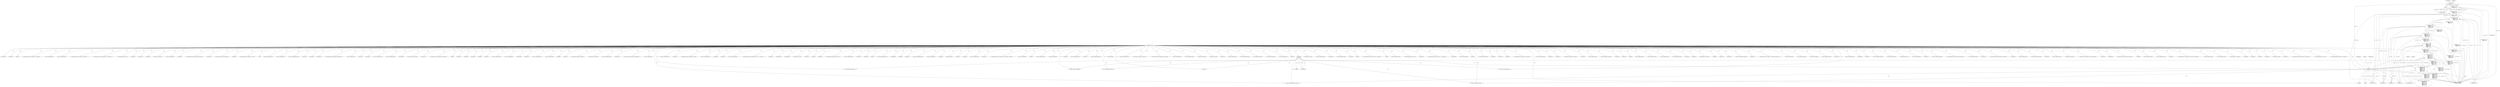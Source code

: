 digraph "0_stb_98fdfc6df88b1e34a736d5e126e6c8139c8de1a6_2@array" {
"1000225" [label="(Call,header[5] == 'a')"];
"1000190" [label="(Call,getn(f, header, 6))"];
"1000126" [label="(Call,start_page(f))"];
"1000107" [label="(MethodParameterIn,vorb *f)"];
"1000224" [label="(Call,header[5] == 'a' &&\n          get8(f)   == 'd' &&\n          get8(f)   == '\0')"];
"1000218" [label="(Call,header[4] == 'e' &&\n          header[5] == 'a' &&\n          get8(f)   == 'd' &&\n          get8(f)   == '\0')"];
"1000212" [label="(Call,header[3] == 'h' &&\n          header[4] == 'e' &&\n          header[5] == 'a' &&\n          get8(f)   == 'd' &&\n          get8(f)   == '\0')"];
"1000206" [label="(Call,header[2] == 's' &&\n          header[3] == 'h' &&\n          header[4] == 'e' &&\n          header[5] == 'a' &&\n          get8(f)   == 'd' &&\n          get8(f)   == '\0')"];
"1000200" [label="(Call,header[1] == 'i' &&\n          header[2] == 's' &&\n          header[3] == 'h' &&\n          header[4] == 'e' &&\n          header[5] == 'a' &&\n          get8(f)   == 'd' &&\n          get8(f)   == '\0')"];
"1000194" [label="(Call,header[0] == 'f' &&\n          header[1] == 'i' &&\n          header[2] == 's' &&\n          header[3] == 'h' &&\n          header[4] == 'e' &&\n          header[5] == 'a' &&\n          get8(f)   == 'd' &&\n          get8(f)   == '\0')"];
"1000189" [label="(Call,getn(f, header, 6) &&\n          header[0] == 'f' &&\n          header[1] == 'i' &&\n          header[2] == 's' &&\n          header[3] == 'h' &&\n          header[4] == 'e' &&\n          header[5] == 'a' &&\n          get8(f)   == 'd' &&\n          get8(f)   == '\0')"];
"1000181" [label="(Call,f->segments[0] == 64 &&\n          getn(f, header, 6) &&\n          header[0] == 'f' &&\n          header[1] == 'i' &&\n          header[2] == 's' &&\n          header[3] == 'h' &&\n          header[4] == 'e' &&\n          header[5] == 'a' &&\n          get8(f)   == 'd' &&\n          get8(f)   == '\0')"];
"1002110" [label="(Call,error(f, VORBIS_invalid_setup))"];
"1000241" [label="(Identifier,f)"];
"1001020" [label="(Call,error(f, VORBIS_outofmem))"];
"1000254" [label="(Call,error(f, VORBIS_invalid_first_page))"];
"1002025" [label="(Call,get_bits(f, 3))"];
"1002907" [label="(Call,get_bits(f,8))"];
"1003196" [label="(Call,get_bits(f,16))"];
"1001392" [label="(Call,setup_temp_free(f,mults,sizeof(mults[0])*c->lookup_values))"];
"1001152" [label="(Call,error(f, VORBIS_outofmem))"];
"1000229" [label="(Literal,'a')"];
"1002051" [label="(Call,get_bits(f, 8))"];
"1000603" [label="(Call,get_bits(f, 8))"];
"1000585" [label="(Call,error(f, VORBIS_invalid_setup))"];
"1000769" [label="(Call,error(f, VORBIS_invalid_setup))"];
"1000435" [label="(Call,start_packet(f))"];
"1000321" [label="(Call,error(f, VORBIS_invalid_first_page))"];
"1001843" [label="(Call,get_bits(f, 16))"];
"1001625" [label="(Call,setup_temp_free(f, mults,sizeof(mults[0])*c->lookup_values))"];
"1000332" [label="(Call,get8(f))"];
"1001896" [label="(Call,get_bits(f,16))"];
"1003203" [label="(Call,get_bits(f,8))"];
"1000500" [label="(Call,get_bits(f,8))"];
"1000200" [label="(Call,header[1] == 'i' &&\n          header[2] == 's' &&\n          header[3] == 'h' &&\n          header[4] == 'e' &&\n          header[5] == 'a' &&\n          get8(f)   == 'd' &&\n          get8(f)   == '\0')"];
"1001243" [label="(Call,CHECK(f))"];
"1002453" [label="(Call,get_bits(f,6))"];
"1001340" [label="(Call,error(f, VORBIS_invalid_setup))"];
"1002637" [label="(Call,error(f, VORBIS_outofmem))"];
"1003238" [label="(Call,flush_packet(f))"];
"1001283" [label="(Call,get_bits(f, 32))"];
"1002065" [label="(Call,error(f, VORBIS_invalid_setup))"];
"1000207" [label="(Call,header[2] == 's')"];
"1002535" [label="(Call,error(f, VORBIS_outofmem))"];
"1000573" [label="(Call,CHECK(f))"];
"1001291" [label="(Call,get_bits(f, 4))"];
"1000225" [label="(Call,header[5] == 'a')"];
"1003265" [label="(Call,setup_malloc(f, sizeof(float) * f->blocksize_1))"];
"1003388" [label="(Call,init_blocksize(f, 1, f->blocksize_1))"];
"1002984" [label="(Call,error(f, VORBIS_invalid_setup))"];
"1002398" [label="(Call,get_bits(f, 16))"];
"1000246" [label="(Identifier,f)"];
"1000212" [label="(Call,header[3] == 'h' &&\n          header[4] == 'e' &&\n          header[5] == 'a' &&\n          get8(f)   == 'd' &&\n          get8(f)   == '\0')"];
"1002771" [label="(Call,setup_malloc(f, f->mapping_count * sizeof(*f->mapping)))"];
"1003330" [label="(Call,error(f, VORBIS_outofmem))"];
"1001404" [label="(Call,error(f, VORBIS_invalid_setup))"];
"1001249" [label="(Call,get_bits(f, 4))"];
"1002702" [label="(Call,setup_malloc(f, sizeof(r->classdata[j][0]) * classwords))"];
"1000370" [label="(Call,error(f, VORBIS_invalid_setup))"];
"1002324" [label="(Call,get_bits(f, 6))"];
"1003118" [label="(Call,get_bits(f,8))"];
"1003018" [label="(Call,error(f, VORBIS_invalid_setup))"];
"1001469" [label="(Call,setup_malloc(f, sizeof(c->multiplicands[0]) * c->entries        * c->dimensions))"];
"1002504" [label="(Call,get_bits(f,5))"];
"1000259" [label="(Call,getn(f, header, 6))"];
"1000127" [label="(Identifier,f)"];
"1000422" [label="(Call,next_segment(f))"];
"1000875" [label="(Call,setup_malloc(f, c->entries))"];
"1003109" [label="(Call,get_bits(f,8))"];
"1000424" [label="(Call,skip(f, len))"];
"1000804" [label="(Call,get_bits(f,1))"];
"1002846" [label="(Call,setup_malloc(f, f->channels * sizeof(*m->chan)))"];
"1003132" [label="(Call,error(f, VORBIS_invalid_setup))"];
"1000616" [label="(Call,get_bits(f, 8))"];
"1002577" [label="(Call,get_bits(f, 8))"];
"1000219" [label="(Call,header[4] == 'e')"];
"1000328" [label="(Call,get32(f))"];
"1000445" [label="(Call,is_whole_packet_present(f, TRUE))"];
"1000465" [label="(Call,get8_packet(f))"];
"1001754" [label="(Call,CHECK(f))"];
"1000230" [label="(Call,get8(f)   == 'd' &&\n          get8(f)   == '\0')"];
"1003048" [label="(Call,get_bits(f, 4))"];
"1000195" [label="(Call,header[0] == 'f')"];
"1000403" [label="(Call,error(f, VORBIS_invalid_first_page))"];
"1000245" [label="(Call,error(f, VORBIS_invalid_first_page))"];
"1001181" [label="(Call,error(f, VORBIS_outofmem))"];
"1000180" [label="(ControlStructure,if (f->segments[0] == 64 &&\n          getn(f, header, 6) &&\n          header[0] == 'f' &&\n          header[1] == 'i' &&\n          header[2] == 's' &&\n          header[3] == 'h' &&\n          header[4] == 'e' &&\n          header[5] == 'a' &&\n          get8(f)   == 'd' &&\n          get8(f)   == '\0'))"];
"1002876" [label="(Call,get_bits(f,4))"];
"1000753" [label="(Call,get_bits(f, ilog(limit)))"];
"1000125" [label="(Call,!start_page(f))"];
"1002035" [label="(Call,get_bits(f, 2))"];
"1002868" [label="(Call,get_bits(f,1))"];
"1000107" [label="(MethodParameterIn,vorb *f)"];
"1000992" [label="(Call,error(f, VORBIS_outofmem))"];
"1002495" [label="(Call,get_bits(f,3))"];
"1001446" [label="(Call,setup_malloc(f, sizeof(c->multiplicands[0]) * c->sorted_entries * c->dimensions))"];
"1002789" [label="(Call,error(f, VORBIS_outofmem))"];
"1000313" [label="(Call,get32(f))"];
"1003146" [label="(Call,error(f, VORBIS_invalid_setup))"];
"1003619" [label="(Call,stb_vorbis_get_file_offset(f))"];
"1001939" [label="(Call,get_bits(f,8))"];
"1000226" [label="(Call,header[5])"];
"1003004" [label="(Call,error(f, VORBIS_invalid_setup))"];
"1002898" [label="(Call,get_bits(f,1))"];
"1000264" [label="(Call,error(f, VORBIS_unexpected_eof))"];
"1000190" [label="(Call,getn(f, header, 6))"];
"1000440" [label="(Call,IS_PUSH_MODE(f))"];
"1000138" [label="(Call,error(f, VORBIS_invalid_first_page))"];
"1000469" [label="(Call,error(f, VORBIS_invalid_setup))"];
"1003281" [label="(Call,setup_malloc(f, sizeof(float) * f->blocksize_1/2))"];
"1001683" [label="(Call,setup_temp_free(f, mults,sizeof(mults[0])*c->lookup_values))"];
"1001822" [label="(Call,error(f, VORBIS_outofmem))"];
"1001259" [label="(Call,error(f, VORBIS_invalid_setup))"];
"1001046" [label="(Call,error(f, VORBIS_outofmem))"];
"1001382" [label="(Call,get_bits(f, c->value_bits))"];
"1000590" [label="(Call,get_bits(f, 8))"];
"1003373" [label="(Call,error(f, VORBIS_outofmem))"];
"1000829" [label="(Call,error(f, VORBIS_invalid_setup))"];
"1003213" [label="(Call,error(f, VORBIS_invalid_setup))"];
"1001118" [label="(Call,error(f, VORBIS_invalid_setup))"];
"1003612" [label="(Call,error(f, VORBIS_outofmem))"];
"1000277" [label="(Call,get32(f))"];
"1000250" [label="(Call,get8(f))"];
"1000708" [label="(Call,setup_malloc(f, c->entries))"];
"1000611" [label="(Call,error(f, VORBIS_invalid_setup))"];
"1001275" [label="(Call,get_bits(f, 32))"];
"1001786" [label="(Call,error(f, VORBIS_invalid_setup))"];
"1000191" [label="(Identifier,f)"];
"1002126" [label="(Call,get_bits(f,4))"];
"1000288" [label="(Call,get8(f))"];
"1001029" [label="(Call,setup_temp_malloc(f, sizeof(*c->codewords) * c->sorted_entries))"];
"1000232" [label="(Call,get8(f))"];
"1000395" [label="(Call,get8(f))"];
"1001855" [label="(Call,error(f, VORBIS_invalid_setup))"];
"1000898" [label="(Call,setup_temp_free(f, lengths, c->entries))"];
"1001903" [label="(Call,get_bits(f,6))"];
"1001161" [label="(Call,setup_malloc(f, sizeof(*c->sorted_values   ) * (c->sorted_entries+1)))"];
"1000414" [label="(Call,start_packet(f))"];
"1001695" [label="(Call,error(f, VORBIS_outofmem))"];
"1000126" [label="(Call,start_page(f))"];
"1000324" [label="(Call,get32(f))"];
"1000148" [label="(Call,error(f, VORBIS_invalid_first_page))"];
"1000683" [label="(Call,error(f, VORBIS_invalid_setup))"];
"1001918" [label="(Call,get_bits(f,4))"];
"1000233" [label="(Identifier,f)"];
"1000192" [label="(Identifier,header)"];
"1000632" [label="(Call,get_bits(f, 8))"];
"1003014" [label="(Call,get_bits(f,2))"];
"1000213" [label="(Call,header[3] == 'h')"];
"1001347" [label="(Call,setup_temp_malloc(f, sizeof(mults[0]) * c->lookup_values))"];
"1000158" [label="(Call,error(f, VORBIS_invalid_first_page))"];
"1002593" [label="(Call,error(f, VORBIS_invalid_setup))"];
"1001990" [label="(Call,get_bits(f, 4))"];
"1001969" [label="(Call,get_bits(f, 5))"];
"1003354" [label="(Call,setup_malloc(f, sizeof(float) * f->blocksize_1/2))"];
"1000657" [label="(Call,get_bits(f,1))"];
"1002864" [label="(Call,error(f, VORBIS_outofmem))"];
"1000193" [label="(Literal,6)"];
"1000306" [label="(Call,error(f, VORBIS_too_many_channels))"];
"1000731" [label="(Call,get_bits(f,5))"];
"1001910" [label="(Call,get_bits(f,8))"];
"1000326" [label="(Call,get32(f))"];
"1002353" [label="(Call,error(f, VORBIS_outofmem))"];
"1002473" [label="(Call,error(f, VORBIS_invalid_setup))"];
"1000717" [label="(Call,error(f, VORBIS_outofmem))"];
"1000492" [label="(Call,error(f, VORBIS_invalid_setup))"];
"1003100" [label="(Call,get_bits(f,8))"];
"1001882" [label="(Call,get_bits(f,8))"];
"1003378" [label="(Call,init_blocksize(f, 0, f->blocksize_0))"];
"1001656" [label="(Call,CHECK(f))"];
"1001778" [label="(Call,get_bits(f, 16))"];
"1002417" [label="(Call,get_bits(f, 24))"];
"1001943" [label="(Call,error(f, VORBIS_feature_not_supported))"];
"1003182" [label="(Call,get_bits(f,1))"];
"1000201" [label="(Call,header[1] == 'i')"];
"1002614" [label="(Call,setup_malloc(f, sizeof(*r->classdata) * f->codebooks[r->classbook].entries))"];
"1001066" [label="(Call,error(f, VORBIS_outofmem))"];
"1000382" [label="(Call,error(f, VORBIS_invalid_setup))"];
"1002723" [label="(Call,error(f, VORBIS_outofmem))"];
"1000189" [label="(Call,getn(f, header, 6) &&\n          header[0] == 'f' &&\n          header[1] == 'i' &&\n          header[2] == 's' &&\n          header[3] == 'h' &&\n          header[4] == 'e' &&\n          header[5] == 'a' &&\n          get8(f)   == 'd' &&\n          get8(f)   == '\0')"];
"1001637" [label="(Call,error(f, VORBIS_invalid_setup))"];
"1001794" [label="(Call,get_bits(f, 6))"];
"1000168" [label="(Call,error(f, VORBIS_invalid_first_page))"];
"1000390" [label="(Call,error(f, VORBIS_invalid_setup))"];
"1001889" [label="(Call,get_bits(f,16))"];
"1002761" [label="(Call,get_bits(f,6))"];
"1000272" [label="(Call,error(f, VORBIS_invalid_first_page))"];
"1003235" [label="(Call,error(f, VORBIS_invalid_setup))"];
"1000182" [label="(Call,f->segments[0] == 64)"];
"1001113" [label="(Call,setup_temp_free(f, values, 0))"];
"1001504" [label="(Call,error(f, VORBIS_outofmem))"];
"1000637" [label="(Call,get_bits(f, 8))"];
"1000197" [label="(Identifier,header)"];
"1000281" [label="(Call,error(f, VORBIS_invalid_first_page))"];
"1001743" [label="(Call,setup_temp_free(f, mults, sizeof(mults[0])*c->lookup_values))"];
"1002436" [label="(Call,error(f, VORBIS_invalid_setup))"];
"1002829" [label="(Call,get_bits(f,16))"];
"1001206" [label="(Call,setup_temp_free(f, values, sizeof(*values)*c->sorted_entries))"];
"1003154" [label="(Call,get_bits(f, 6))"];
"1001362" [label="(Call,error(f, VORBIS_outofmem))"];
"1003623" [label="(MethodReturn,static int)"];
"1000296" [label="(Call,error(f, VORBIS_invalid_first_page))"];
"1002461" [label="(Call,get_bits(f,8))"];
"1000598" [label="(Call,error(f, VORBIS_invalid_setup))"];
"1002931" [label="(Call,get_bits(f, ilog(f->channels-1)))"];
"1002334" [label="(Call,setup_malloc(f, f->residue_count * sizeof(f->residue_config[0])))"];
"1001761" [label="(Call,get_bits(f, 6))"];
"1000194" [label="(Call,header[0] == 'f' &&\n          header[1] == 'i' &&\n          header[2] == 's' &&\n          header[3] == 'h' &&\n          header[4] == 'e' &&\n          header[5] == 'a' &&\n          get8(f)   == 'd' &&\n          get8(f)   == '\0')"];
"1000485" [label="(Call,get8_packet(f))"];
"1001804" [label="(Call,setup_malloc(f, f->floor_count * sizeof(*f->floor_config)))"];
"1000218" [label="(Call,header[4] == 'e' &&\n          header[5] == 'a' &&\n          get8(f)   == 'd' &&\n          get8(f)   == '\0')"];
"1000206" [label="(Call,header[2] == 's' &&\n          header[3] == 'h' &&\n          header[4] == 'e' &&\n          header[5] == 'a' &&\n          get8(f)   == 'd' &&\n          get8(f)   == '\0')"];
"1000960" [label="(Call,CHECK(f))"];
"1002968" [label="(Call,error(f, VORBIS_invalid_setup))"];
"1003064" [label="(Call,error(f, VORBIS_invalid_setup))"];
"1002118" [label="(Call,get_bits(f,2))"];
"1001216" [label="(Call,setup_temp_free(f, c->codewords, sizeof(*c->codewords)*c->sorted_entries))"];
"1002837" [label="(Call,error(f, VORBIS_invalid_setup))"];
"1002410" [label="(Call,error(f, VORBIS_invalid_setup))"];
"1001009" [label="(Call,setup_malloc(f, c->sorted_entries))"];
"1000408" [label="(Call,start_page(f))"];
"1000667" [label="(Call,get_bits(f,1))"];
"1002499" [label="(Call,get_bits(f,1))"];
"1000224" [label="(Call,header[5] == 'a' &&\n          get8(f)   == 'd' &&\n          get8(f)   == '\0')"];
"1003189" [label="(Call,get_bits(f,16))"];
"1002194" [label="(Call,get_bits(f, g->rangebits))"];
"1000181" [label="(Call,f->segments[0] == 64 &&\n          getn(f, header, 6) &&\n          header[0] == 'f' &&\n          header[1] == 'i' &&\n          header[2] == 's' &&\n          header[3] == 'h' &&\n          header[4] == 'e' &&\n          header[5] == 'a' &&\n          get8(f)   == 'd' &&\n          get8(f)   == '\0')"];
"1000816" [label="(Call,get_bits(f, 5))"];
"1001664" [label="(Call,setup_malloc(f, sizeof(c->multiplicands[0]) * c->lookup_values))"];
"1001230" [label="(Call,setup_temp_free(f, lengths, c->entries))"];
"1001053" [label="(Call,setup_temp_malloc(f, sizeof(*values) * c->sorted_entries))"];
"1002444" [label="(Call,get_bits(f,24))"];
"1000646" [label="(Call,get_bits(f, 8))"];
"1000236" [label="(Call,get8(f))"];
"1002516" [label="(Call,setup_malloc(f, sizeof(r->residue_books[0]) * r->classifications))"];
"1000887" [label="(Call,error(f, VORBIS_outofmem))"];
"1003223" [label="(Call,error(f, VORBIS_invalid_setup))"];
"1000240" [label="(Call,error(f, VORBIS_ogg_skeleton_not_supported))"];
"1000510" [label="(Call,setup_malloc(f, sizeof(*f->codebooks) * f->codebook_count))"];
"1001132" [label="(Call,setup_malloc(f, sizeof(*c->sorted_codewords) * (c->sorted_entries+1)))"];
"1000694" [label="(Call,setup_temp_malloc(f, c->entries))"];
"1000625" [label="(Call,get_bits(f, 8))"];
"1002424" [label="(Call,get_bits(f, 24))"];
"1002093" [label="(Call,get_bits(f,8))"];
"1002947" [label="(Call,get_bits(f, ilog(f->channels-1)))"];
"1000528" [label="(Call,error(f, VORBIS_outofmem))"];
"1001299" [label="(Call,get_bits(f,1))"];
"1001492" [label="(Call,setup_temp_free(f,mults,sizeof(mults[0])*c->lookup_values))"];
"1000577" [label="(Call,get_bits(f, 8))"];
"1003299" [label="(Call,setup_malloc(f, sizeof(int16) * longest_floorlist))"];
"1001756" [label="(Call,CHECK(f))"];
"1000974" [label="(Call,setup_malloc(f, sizeof(c->codewords[0]) * c->entries))"];
"1000225" -> "1000224"  [label="AST: "];
"1000225" -> "1000229"  [label="CFG: "];
"1000226" -> "1000225"  [label="AST: "];
"1000229" -> "1000225"  [label="AST: "];
"1000233" -> "1000225"  [label="CFG: "];
"1000224" -> "1000225"  [label="CFG: "];
"1000225" -> "1003623"  [label="DDG: header[5]"];
"1000225" -> "1000224"  [label="DDG: header[5]"];
"1000225" -> "1000224"  [label="DDG: 'a'"];
"1000190" -> "1000225"  [label="DDG: header"];
"1000190" -> "1000189"  [label="AST: "];
"1000190" -> "1000193"  [label="CFG: "];
"1000191" -> "1000190"  [label="AST: "];
"1000192" -> "1000190"  [label="AST: "];
"1000193" -> "1000190"  [label="AST: "];
"1000197" -> "1000190"  [label="CFG: "];
"1000189" -> "1000190"  [label="CFG: "];
"1000190" -> "1003623"  [label="DDG: header"];
"1000190" -> "1000189"  [label="DDG: f"];
"1000190" -> "1000189"  [label="DDG: header"];
"1000190" -> "1000189"  [label="DDG: 6"];
"1000126" -> "1000190"  [label="DDG: f"];
"1000107" -> "1000190"  [label="DDG: f"];
"1000190" -> "1000195"  [label="DDG: header"];
"1000190" -> "1000201"  [label="DDG: header"];
"1000190" -> "1000207"  [label="DDG: header"];
"1000190" -> "1000213"  [label="DDG: header"];
"1000190" -> "1000219"  [label="DDG: header"];
"1000190" -> "1000232"  [label="DDG: f"];
"1000190" -> "1000240"  [label="DDG: f"];
"1000190" -> "1000245"  [label="DDG: f"];
"1000126" -> "1000125"  [label="AST: "];
"1000126" -> "1000127"  [label="CFG: "];
"1000127" -> "1000126"  [label="AST: "];
"1000125" -> "1000126"  [label="CFG: "];
"1000126" -> "1003623"  [label="DDG: f"];
"1000126" -> "1000125"  [label="DDG: f"];
"1000107" -> "1000126"  [label="DDG: f"];
"1000126" -> "1000138"  [label="DDG: f"];
"1000126" -> "1000148"  [label="DDG: f"];
"1000126" -> "1000158"  [label="DDG: f"];
"1000126" -> "1000168"  [label="DDG: f"];
"1000126" -> "1000240"  [label="DDG: f"];
"1000126" -> "1000245"  [label="DDG: f"];
"1000126" -> "1000250"  [label="DDG: f"];
"1000107" -> "1000106"  [label="AST: "];
"1000107" -> "1003623"  [label="DDG: f"];
"1000107" -> "1000138"  [label="DDG: f"];
"1000107" -> "1000148"  [label="DDG: f"];
"1000107" -> "1000158"  [label="DDG: f"];
"1000107" -> "1000168"  [label="DDG: f"];
"1000107" -> "1000232"  [label="DDG: f"];
"1000107" -> "1000236"  [label="DDG: f"];
"1000107" -> "1000240"  [label="DDG: f"];
"1000107" -> "1000245"  [label="DDG: f"];
"1000107" -> "1000250"  [label="DDG: f"];
"1000107" -> "1000254"  [label="DDG: f"];
"1000107" -> "1000259"  [label="DDG: f"];
"1000107" -> "1000264"  [label="DDG: f"];
"1000107" -> "1000272"  [label="DDG: f"];
"1000107" -> "1000277"  [label="DDG: f"];
"1000107" -> "1000281"  [label="DDG: f"];
"1000107" -> "1000288"  [label="DDG: f"];
"1000107" -> "1000296"  [label="DDG: f"];
"1000107" -> "1000306"  [label="DDG: f"];
"1000107" -> "1000313"  [label="DDG: f"];
"1000107" -> "1000321"  [label="DDG: f"];
"1000107" -> "1000324"  [label="DDG: f"];
"1000107" -> "1000326"  [label="DDG: f"];
"1000107" -> "1000328"  [label="DDG: f"];
"1000107" -> "1000332"  [label="DDG: f"];
"1000107" -> "1000370"  [label="DDG: f"];
"1000107" -> "1000382"  [label="DDG: f"];
"1000107" -> "1000390"  [label="DDG: f"];
"1000107" -> "1000395"  [label="DDG: f"];
"1000107" -> "1000403"  [label="DDG: f"];
"1000107" -> "1000408"  [label="DDG: f"];
"1000107" -> "1000414"  [label="DDG: f"];
"1000107" -> "1000422"  [label="DDG: f"];
"1000107" -> "1000424"  [label="DDG: f"];
"1000107" -> "1000435"  [label="DDG: f"];
"1000107" -> "1000440"  [label="DDG: f"];
"1000107" -> "1000445"  [label="DDG: f"];
"1000107" -> "1000465"  [label="DDG: f"];
"1000107" -> "1000469"  [label="DDG: f"];
"1000107" -> "1000485"  [label="DDG: f"];
"1000107" -> "1000492"  [label="DDG: f"];
"1000107" -> "1000500"  [label="DDG: f"];
"1000107" -> "1000510"  [label="DDG: f"];
"1000107" -> "1000528"  [label="DDG: f"];
"1000107" -> "1000573"  [label="DDG: f"];
"1000107" -> "1000577"  [label="DDG: f"];
"1000107" -> "1000585"  [label="DDG: f"];
"1000107" -> "1000590"  [label="DDG: f"];
"1000107" -> "1000598"  [label="DDG: f"];
"1000107" -> "1000603"  [label="DDG: f"];
"1000107" -> "1000611"  [label="DDG: f"];
"1000107" -> "1000616"  [label="DDG: f"];
"1000107" -> "1000625"  [label="DDG: f"];
"1000107" -> "1000632"  [label="DDG: f"];
"1000107" -> "1000637"  [label="DDG: f"];
"1000107" -> "1000646"  [label="DDG: f"];
"1000107" -> "1000657"  [label="DDG: f"];
"1000107" -> "1000667"  [label="DDG: f"];
"1000107" -> "1000683"  [label="DDG: f"];
"1000107" -> "1000694"  [label="DDG: f"];
"1000107" -> "1000708"  [label="DDG: f"];
"1000107" -> "1000717"  [label="DDG: f"];
"1000107" -> "1000731"  [label="DDG: f"];
"1000107" -> "1000753"  [label="DDG: f"];
"1000107" -> "1000769"  [label="DDG: f"];
"1000107" -> "1000804"  [label="DDG: f"];
"1000107" -> "1000816"  [label="DDG: f"];
"1000107" -> "1000829"  [label="DDG: f"];
"1000107" -> "1000875"  [label="DDG: f"];
"1000107" -> "1000887"  [label="DDG: f"];
"1000107" -> "1000898"  [label="DDG: f"];
"1000107" -> "1000960"  [label="DDG: f"];
"1000107" -> "1000974"  [label="DDG: f"];
"1000107" -> "1000992"  [label="DDG: f"];
"1000107" -> "1001009"  [label="DDG: f"];
"1000107" -> "1001020"  [label="DDG: f"];
"1000107" -> "1001029"  [label="DDG: f"];
"1000107" -> "1001046"  [label="DDG: f"];
"1000107" -> "1001053"  [label="DDG: f"];
"1000107" -> "1001066"  [label="DDG: f"];
"1000107" -> "1001113"  [label="DDG: f"];
"1000107" -> "1001118"  [label="DDG: f"];
"1000107" -> "1001132"  [label="DDG: f"];
"1000107" -> "1001152"  [label="DDG: f"];
"1000107" -> "1001161"  [label="DDG: f"];
"1000107" -> "1001181"  [label="DDG: f"];
"1000107" -> "1001206"  [label="DDG: f"];
"1000107" -> "1001216"  [label="DDG: f"];
"1000107" -> "1001230"  [label="DDG: f"];
"1000107" -> "1001243"  [label="DDG: f"];
"1000107" -> "1001249"  [label="DDG: f"];
"1000107" -> "1001259"  [label="DDG: f"];
"1000107" -> "1001275"  [label="DDG: f"];
"1000107" -> "1001283"  [label="DDG: f"];
"1000107" -> "1001291"  [label="DDG: f"];
"1000107" -> "1001299"  [label="DDG: f"];
"1000107" -> "1001340"  [label="DDG: f"];
"1000107" -> "1001347"  [label="DDG: f"];
"1000107" -> "1001362"  [label="DDG: f"];
"1000107" -> "1001382"  [label="DDG: f"];
"1000107" -> "1001392"  [label="DDG: f"];
"1000107" -> "1001404"  [label="DDG: f"];
"1000107" -> "1001446"  [label="DDG: f"];
"1000107" -> "1001469"  [label="DDG: f"];
"1000107" -> "1001492"  [label="DDG: f"];
"1000107" -> "1001504"  [label="DDG: f"];
"1000107" -> "1001625"  [label="DDG: f"];
"1000107" -> "1001637"  [label="DDG: f"];
"1000107" -> "1001656"  [label="DDG: f"];
"1000107" -> "1001664"  [label="DDG: f"];
"1000107" -> "1001683"  [label="DDG: f"];
"1000107" -> "1001695"  [label="DDG: f"];
"1000107" -> "1001743"  [label="DDG: f"];
"1000107" -> "1001754"  [label="DDG: f"];
"1000107" -> "1001756"  [label="DDG: f"];
"1000107" -> "1001761"  [label="DDG: f"];
"1000107" -> "1001778"  [label="DDG: f"];
"1000107" -> "1001786"  [label="DDG: f"];
"1000107" -> "1001794"  [label="DDG: f"];
"1000107" -> "1001804"  [label="DDG: f"];
"1000107" -> "1001822"  [label="DDG: f"];
"1000107" -> "1001843"  [label="DDG: f"];
"1000107" -> "1001855"  [label="DDG: f"];
"1000107" -> "1001882"  [label="DDG: f"];
"1000107" -> "1001889"  [label="DDG: f"];
"1000107" -> "1001896"  [label="DDG: f"];
"1000107" -> "1001903"  [label="DDG: f"];
"1000107" -> "1001910"  [label="DDG: f"];
"1000107" -> "1001918"  [label="DDG: f"];
"1000107" -> "1001939"  [label="DDG: f"];
"1000107" -> "1001943"  [label="DDG: f"];
"1000107" -> "1001969"  [label="DDG: f"];
"1000107" -> "1001990"  [label="DDG: f"];
"1000107" -> "1002025"  [label="DDG: f"];
"1000107" -> "1002035"  [label="DDG: f"];
"1000107" -> "1002051"  [label="DDG: f"];
"1000107" -> "1002065"  [label="DDG: f"];
"1000107" -> "1002093"  [label="DDG: f"];
"1000107" -> "1002110"  [label="DDG: f"];
"1000107" -> "1002118"  [label="DDG: f"];
"1000107" -> "1002126"  [label="DDG: f"];
"1000107" -> "1002194"  [label="DDG: f"];
"1000107" -> "1002324"  [label="DDG: f"];
"1000107" -> "1002334"  [label="DDG: f"];
"1000107" -> "1002353"  [label="DDG: f"];
"1000107" -> "1002398"  [label="DDG: f"];
"1000107" -> "1002410"  [label="DDG: f"];
"1000107" -> "1002417"  [label="DDG: f"];
"1000107" -> "1002424"  [label="DDG: f"];
"1000107" -> "1002436"  [label="DDG: f"];
"1000107" -> "1002444"  [label="DDG: f"];
"1000107" -> "1002453"  [label="DDG: f"];
"1000107" -> "1002461"  [label="DDG: f"];
"1000107" -> "1002473"  [label="DDG: f"];
"1000107" -> "1002495"  [label="DDG: f"];
"1000107" -> "1002499"  [label="DDG: f"];
"1000107" -> "1002504"  [label="DDG: f"];
"1000107" -> "1002516"  [label="DDG: f"];
"1000107" -> "1002535"  [label="DDG: f"];
"1000107" -> "1002577"  [label="DDG: f"];
"1000107" -> "1002593"  [label="DDG: f"];
"1000107" -> "1002614"  [label="DDG: f"];
"1000107" -> "1002637"  [label="DDG: f"];
"1000107" -> "1002702"  [label="DDG: f"];
"1000107" -> "1002723"  [label="DDG: f"];
"1000107" -> "1002761"  [label="DDG: f"];
"1000107" -> "1002771"  [label="DDG: f"];
"1000107" -> "1002789"  [label="DDG: f"];
"1000107" -> "1002829"  [label="DDG: f"];
"1000107" -> "1002837"  [label="DDG: f"];
"1000107" -> "1002846"  [label="DDG: f"];
"1000107" -> "1002864"  [label="DDG: f"];
"1000107" -> "1002868"  [label="DDG: f"];
"1000107" -> "1002876"  [label="DDG: f"];
"1000107" -> "1002898"  [label="DDG: f"];
"1000107" -> "1002907"  [label="DDG: f"];
"1000107" -> "1002931"  [label="DDG: f"];
"1000107" -> "1002947"  [label="DDG: f"];
"1000107" -> "1002968"  [label="DDG: f"];
"1000107" -> "1002984"  [label="DDG: f"];
"1000107" -> "1003004"  [label="DDG: f"];
"1000107" -> "1003014"  [label="DDG: f"];
"1000107" -> "1003018"  [label="DDG: f"];
"1000107" -> "1003048"  [label="DDG: f"];
"1000107" -> "1003064"  [label="DDG: f"];
"1000107" -> "1003100"  [label="DDG: f"];
"1000107" -> "1003109"  [label="DDG: f"];
"1000107" -> "1003118"  [label="DDG: f"];
"1000107" -> "1003132"  [label="DDG: f"];
"1000107" -> "1003146"  [label="DDG: f"];
"1000107" -> "1003154"  [label="DDG: f"];
"1000107" -> "1003182"  [label="DDG: f"];
"1000107" -> "1003189"  [label="DDG: f"];
"1000107" -> "1003196"  [label="DDG: f"];
"1000107" -> "1003203"  [label="DDG: f"];
"1000107" -> "1003213"  [label="DDG: f"];
"1000107" -> "1003223"  [label="DDG: f"];
"1000107" -> "1003235"  [label="DDG: f"];
"1000107" -> "1003238"  [label="DDG: f"];
"1000107" -> "1003265"  [label="DDG: f"];
"1000107" -> "1003281"  [label="DDG: f"];
"1000107" -> "1003299"  [label="DDG: f"];
"1000107" -> "1003330"  [label="DDG: f"];
"1000107" -> "1003354"  [label="DDG: f"];
"1000107" -> "1003373"  [label="DDG: f"];
"1000107" -> "1003378"  [label="DDG: f"];
"1000107" -> "1003388"  [label="DDG: f"];
"1000107" -> "1003612"  [label="DDG: f"];
"1000107" -> "1003619"  [label="DDG: f"];
"1000224" -> "1000218"  [label="AST: "];
"1000224" -> "1000230"  [label="CFG: "];
"1000230" -> "1000224"  [label="AST: "];
"1000218" -> "1000224"  [label="CFG: "];
"1000224" -> "1003623"  [label="DDG: header[5] == 'a'"];
"1000224" -> "1003623"  [label="DDG: get8(f)   == 'd' &&\n          get8(f)   == '\0'"];
"1000224" -> "1000218"  [label="DDG: header[5] == 'a'"];
"1000224" -> "1000218"  [label="DDG: get8(f)   == 'd' &&\n          get8(f)   == '\0'"];
"1000230" -> "1000224"  [label="DDG: get8(f)   == 'd'"];
"1000230" -> "1000224"  [label="DDG: get8(f)   == '\0'"];
"1000218" -> "1000212"  [label="AST: "];
"1000218" -> "1000219"  [label="CFG: "];
"1000219" -> "1000218"  [label="AST: "];
"1000212" -> "1000218"  [label="CFG: "];
"1000218" -> "1003623"  [label="DDG: header[4] == 'e'"];
"1000218" -> "1003623"  [label="DDG: header[5] == 'a' &&\n          get8(f)   == 'd' &&\n          get8(f)   == '\0'"];
"1000218" -> "1000212"  [label="DDG: header[4] == 'e'"];
"1000218" -> "1000212"  [label="DDG: header[5] == 'a' &&\n          get8(f)   == 'd' &&\n          get8(f)   == '\0'"];
"1000219" -> "1000218"  [label="DDG: header[4]"];
"1000219" -> "1000218"  [label="DDG: 'e'"];
"1000212" -> "1000206"  [label="AST: "];
"1000212" -> "1000213"  [label="CFG: "];
"1000213" -> "1000212"  [label="AST: "];
"1000206" -> "1000212"  [label="CFG: "];
"1000212" -> "1003623"  [label="DDG: header[4] == 'e' &&\n          header[5] == 'a' &&\n          get8(f)   == 'd' &&\n          get8(f)   == '\0'"];
"1000212" -> "1003623"  [label="DDG: header[3] == 'h'"];
"1000212" -> "1000206"  [label="DDG: header[3] == 'h'"];
"1000212" -> "1000206"  [label="DDG: header[4] == 'e' &&\n          header[5] == 'a' &&\n          get8(f)   == 'd' &&\n          get8(f)   == '\0'"];
"1000213" -> "1000212"  [label="DDG: header[3]"];
"1000213" -> "1000212"  [label="DDG: 'h'"];
"1000206" -> "1000200"  [label="AST: "];
"1000206" -> "1000207"  [label="CFG: "];
"1000207" -> "1000206"  [label="AST: "];
"1000200" -> "1000206"  [label="CFG: "];
"1000206" -> "1003623"  [label="DDG: header[2] == 's'"];
"1000206" -> "1003623"  [label="DDG: header[3] == 'h' &&\n          header[4] == 'e' &&\n          header[5] == 'a' &&\n          get8(f)   == 'd' &&\n          get8(f)   == '\0'"];
"1000206" -> "1000200"  [label="DDG: header[2] == 's'"];
"1000206" -> "1000200"  [label="DDG: header[3] == 'h' &&\n          header[4] == 'e' &&\n          header[5] == 'a' &&\n          get8(f)   == 'd' &&\n          get8(f)   == '\0'"];
"1000207" -> "1000206"  [label="DDG: header[2]"];
"1000207" -> "1000206"  [label="DDG: 's'"];
"1000200" -> "1000194"  [label="AST: "];
"1000200" -> "1000201"  [label="CFG: "];
"1000201" -> "1000200"  [label="AST: "];
"1000194" -> "1000200"  [label="CFG: "];
"1000200" -> "1003623"  [label="DDG: header[1] == 'i'"];
"1000200" -> "1003623"  [label="DDG: header[2] == 's' &&\n          header[3] == 'h' &&\n          header[4] == 'e' &&\n          header[5] == 'a' &&\n          get8(f)   == 'd' &&\n          get8(f)   == '\0'"];
"1000200" -> "1000194"  [label="DDG: header[1] == 'i'"];
"1000200" -> "1000194"  [label="DDG: header[2] == 's' &&\n          header[3] == 'h' &&\n          header[4] == 'e' &&\n          header[5] == 'a' &&\n          get8(f)   == 'd' &&\n          get8(f)   == '\0'"];
"1000201" -> "1000200"  [label="DDG: header[1]"];
"1000201" -> "1000200"  [label="DDG: 'i'"];
"1000194" -> "1000189"  [label="AST: "];
"1000194" -> "1000195"  [label="CFG: "];
"1000195" -> "1000194"  [label="AST: "];
"1000189" -> "1000194"  [label="CFG: "];
"1000194" -> "1003623"  [label="DDG: header[1] == 'i' &&\n          header[2] == 's' &&\n          header[3] == 'h' &&\n          header[4] == 'e' &&\n          header[5] == 'a' &&\n          get8(f)   == 'd' &&\n          get8(f)   == '\0'"];
"1000194" -> "1003623"  [label="DDG: header[0] == 'f'"];
"1000194" -> "1000189"  [label="DDG: header[0] == 'f'"];
"1000194" -> "1000189"  [label="DDG: header[1] == 'i' &&\n          header[2] == 's' &&\n          header[3] == 'h' &&\n          header[4] == 'e' &&\n          header[5] == 'a' &&\n          get8(f)   == 'd' &&\n          get8(f)   == '\0'"];
"1000195" -> "1000194"  [label="DDG: header[0]"];
"1000195" -> "1000194"  [label="DDG: 'f'"];
"1000189" -> "1000181"  [label="AST: "];
"1000181" -> "1000189"  [label="CFG: "];
"1000189" -> "1003623"  [label="DDG: header[0] == 'f' &&\n          header[1] == 'i' &&\n          header[2] == 's' &&\n          header[3] == 'h' &&\n          header[4] == 'e' &&\n          header[5] == 'a' &&\n          get8(f)   == 'd' &&\n          get8(f)   == '\0'"];
"1000189" -> "1003623"  [label="DDG: getn(f, header, 6)"];
"1000189" -> "1000181"  [label="DDG: getn(f, header, 6)"];
"1000189" -> "1000181"  [label="DDG: header[0] == 'f' &&\n          header[1] == 'i' &&\n          header[2] == 's' &&\n          header[3] == 'h' &&\n          header[4] == 'e' &&\n          header[5] == 'a' &&\n          get8(f)   == 'd' &&\n          get8(f)   == '\0'"];
"1000181" -> "1000180"  [label="AST: "];
"1000181" -> "1000182"  [label="CFG: "];
"1000182" -> "1000181"  [label="AST: "];
"1000241" -> "1000181"  [label="CFG: "];
"1000246" -> "1000181"  [label="CFG: "];
"1000181" -> "1003623"  [label="DDG: f->segments[0] == 64"];
"1000181" -> "1003623"  [label="DDG: getn(f, header, 6) &&\n          header[0] == 'f' &&\n          header[1] == 'i' &&\n          header[2] == 's' &&\n          header[3] == 'h' &&\n          header[4] == 'e' &&\n          header[5] == 'a' &&\n          get8(f)   == 'd' &&\n          get8(f)   == '\0'"];
"1000181" -> "1003623"  [label="DDG: f->segments[0] == 64 &&\n          getn(f, header, 6) &&\n          header[0] == 'f' &&\n          header[1] == 'i' &&\n          header[2] == 's' &&\n          header[3] == 'h' &&\n          header[4] == 'e' &&\n          header[5] == 'a' &&\n          get8(f)   == 'd' &&\n          get8(f)   == '\0'"];
"1000182" -> "1000181"  [label="DDG: f->segments[0]"];
"1000182" -> "1000181"  [label="DDG: 64"];
}
